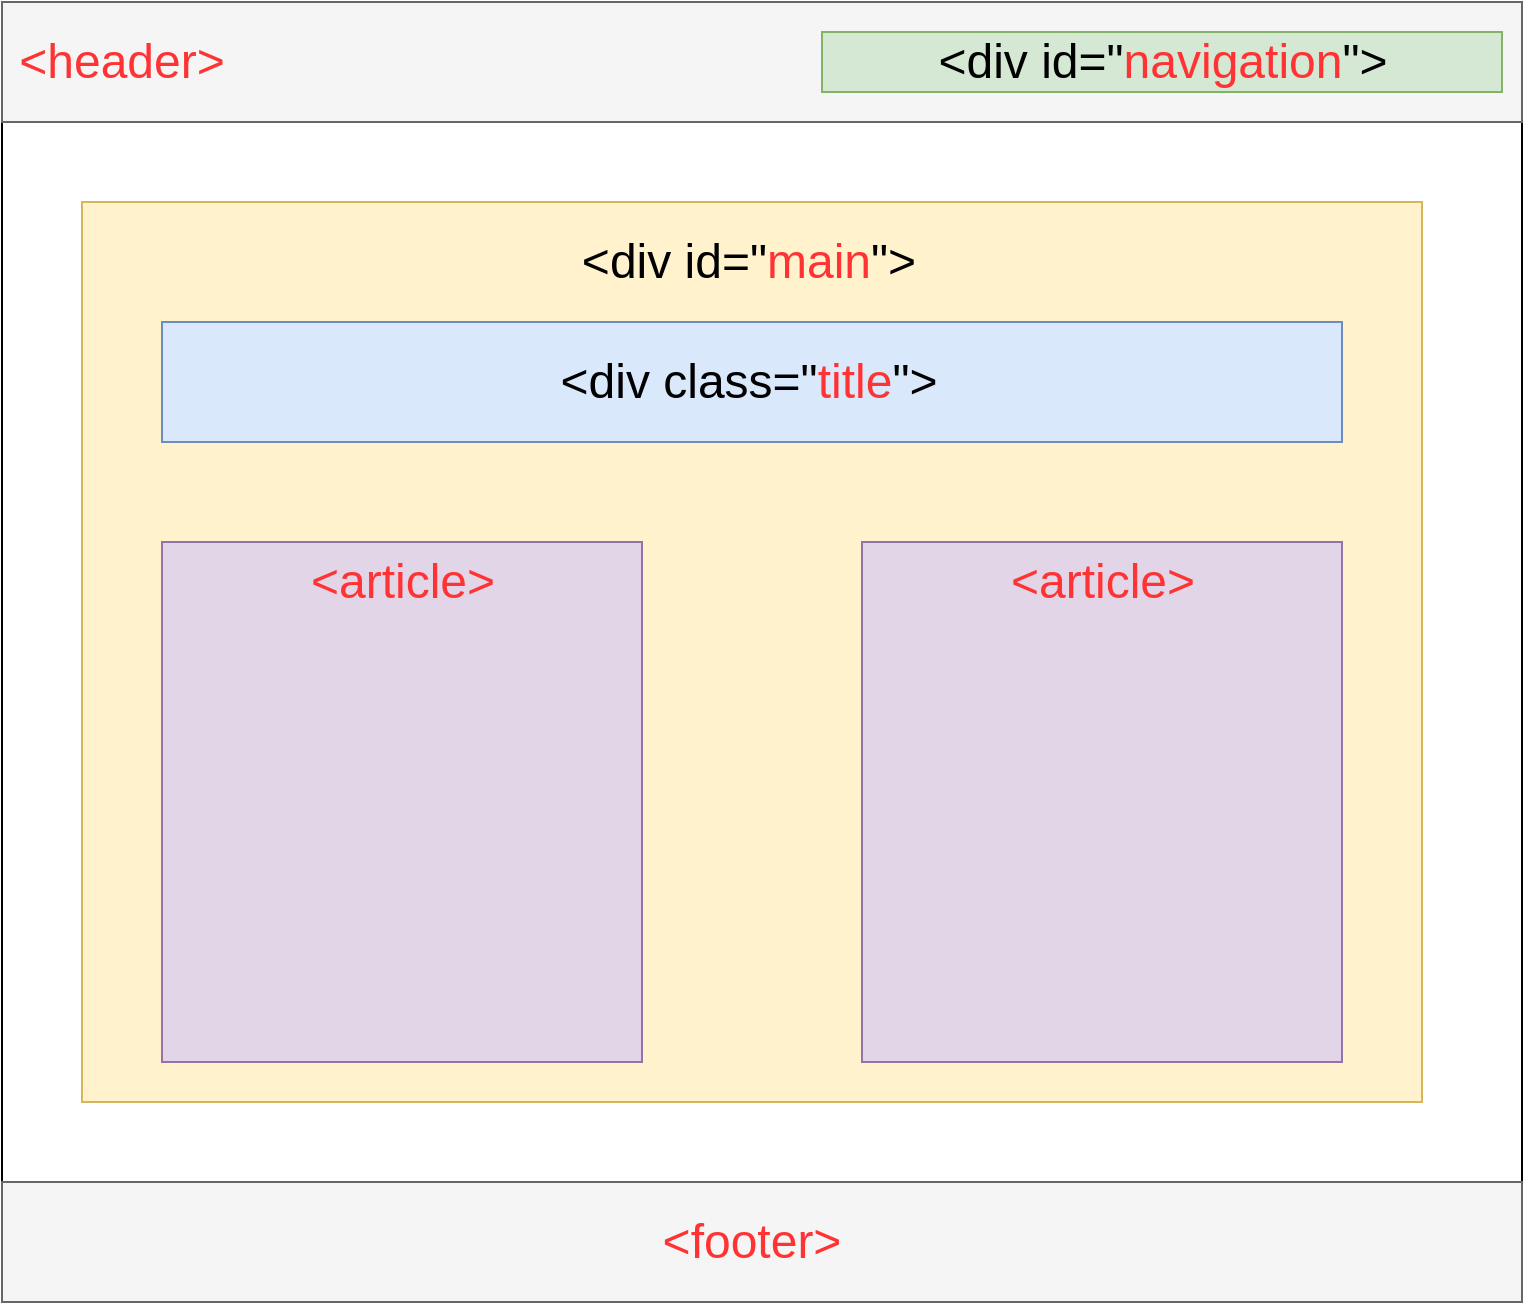 <mxfile version="13.7.7" type="device"><diagram id="ul1uhzcDMkWotM30bKxP" name="Page-1"><mxGraphModel dx="1422" dy="794" grid="1" gridSize="10" guides="1" tooltips="1" connect="1" arrows="1" fold="1" page="1" pageScale="1" pageWidth="827" pageHeight="1169" math="0" shadow="0"><root><mxCell id="0"/><mxCell id="1" parent="0"/><mxCell id="u7bFY3W5vcxjjaQPVIov-1" value="" style="rounded=0;whiteSpace=wrap;html=1;" vertex="1" parent="1"><mxGeometry x="40" y="50" width="760" height="650" as="geometry"/></mxCell><mxCell id="u7bFY3W5vcxjjaQPVIov-2" value="" style="rounded=0;whiteSpace=wrap;html=1;fillColor=#f5f5f5;strokeColor=#666666;fontColor=#333333;" vertex="1" parent="1"><mxGeometry x="40" y="50" width="760" height="60" as="geometry"/></mxCell><mxCell id="u7bFY3W5vcxjjaQPVIov-3" value="&lt;font color=&quot;#ff3333&quot;&gt;&amp;lt;header&amp;gt;&lt;/font&gt;" style="text;html=1;strokeColor=none;fillColor=none;align=center;verticalAlign=middle;whiteSpace=wrap;rounded=0;fontSize=24;" vertex="1" parent="1"><mxGeometry x="80" y="70" width="40" height="20" as="geometry"/></mxCell><mxCell id="u7bFY3W5vcxjjaQPVIov-4" value="" style="rounded=0;whiteSpace=wrap;html=1;fontSize=24;fillColor=#d5e8d4;strokeColor=#82b366;" vertex="1" parent="1"><mxGeometry x="450" y="65" width="340" height="30" as="geometry"/></mxCell><mxCell id="u7bFY3W5vcxjjaQPVIov-5" value="&amp;lt;div id=&quot;&lt;font color=&quot;#ff3333&quot;&gt;navigation&lt;/font&gt;&quot;&amp;gt;" style="text;html=1;strokeColor=none;fillColor=none;align=center;verticalAlign=middle;whiteSpace=wrap;rounded=0;fontSize=24;" vertex="1" parent="1"><mxGeometry x="497.5" y="70" width="245" height="20" as="geometry"/></mxCell><mxCell id="u7bFY3W5vcxjjaQPVIov-6" value="" style="rounded=0;whiteSpace=wrap;html=1;fontSize=24;fillColor=#fff2cc;strokeColor=#d6b656;" vertex="1" parent="1"><mxGeometry x="80" y="150" width="670" height="450" as="geometry"/></mxCell><mxCell id="u7bFY3W5vcxjjaQPVIov-7" value="" style="rounded=0;whiteSpace=wrap;html=1;fillColor=#f5f5f5;strokeColor=#666666;fontColor=#333333;" vertex="1" parent="1"><mxGeometry x="40" y="640" width="760" height="60" as="geometry"/></mxCell><mxCell id="u7bFY3W5vcxjjaQPVIov-8" value="&lt;font color=&quot;#ff3333&quot;&gt;&amp;lt;footer&amp;gt;&lt;/font&gt;" style="text;html=1;strokeColor=none;fillColor=none;align=center;verticalAlign=middle;whiteSpace=wrap;rounded=0;fontSize=24;" vertex="1" parent="1"><mxGeometry x="395" y="660" width="40" height="20" as="geometry"/></mxCell><mxCell id="u7bFY3W5vcxjjaQPVIov-11" value="&amp;lt;div id=&quot;&lt;font color=&quot;#ff3333&quot;&gt;main&lt;/font&gt;&quot;&amp;gt;" style="text;html=1;strokeColor=none;fillColor=none;align=center;verticalAlign=middle;whiteSpace=wrap;rounded=0;fontSize=24;" vertex="1" parent="1"><mxGeometry x="291" y="170" width="245" height="20" as="geometry"/></mxCell><mxCell id="u7bFY3W5vcxjjaQPVIov-12" value="" style="rounded=0;whiteSpace=wrap;html=1;fontSize=24;fillColor=#e1d5e7;strokeColor=#9673a6;" vertex="1" parent="1"><mxGeometry x="120" y="320" width="240" height="260" as="geometry"/></mxCell><mxCell id="u7bFY3W5vcxjjaQPVIov-13" value="" style="rounded=0;whiteSpace=wrap;html=1;fontSize=24;fillColor=#e1d5e7;strokeColor=#9673a6;" vertex="1" parent="1"><mxGeometry x="470" y="320" width="240" height="260" as="geometry"/></mxCell><mxCell id="u7bFY3W5vcxjjaQPVIov-14" value="&lt;font color=&quot;#ff3333&quot;&gt;&amp;lt;article&amp;gt;&lt;/font&gt;" style="text;html=1;strokeColor=none;fillColor=none;align=center;verticalAlign=middle;whiteSpace=wrap;rounded=0;fontSize=24;" vertex="1" parent="1"><mxGeometry x="117.5" y="330" width="245" height="20" as="geometry"/></mxCell><mxCell id="u7bFY3W5vcxjjaQPVIov-15" value="&lt;font color=&quot;#ff3333&quot;&gt;&amp;lt;article&amp;gt;&lt;/font&gt;" style="text;html=1;strokeColor=none;fillColor=none;align=center;verticalAlign=middle;whiteSpace=wrap;rounded=0;fontSize=24;" vertex="1" parent="1"><mxGeometry x="467.5" y="330" width="245" height="20" as="geometry"/></mxCell><mxCell id="u7bFY3W5vcxjjaQPVIov-16" value="" style="rounded=0;whiteSpace=wrap;html=1;fontSize=24;fillColor=#dae8fc;strokeColor=#6c8ebf;" vertex="1" parent="1"><mxGeometry x="120" y="210" width="590" height="60" as="geometry"/></mxCell><mxCell id="u7bFY3W5vcxjjaQPVIov-17" value="&amp;lt;div class=&quot;&lt;font color=&quot;#ff3333&quot;&gt;title&lt;/font&gt;&quot;&amp;gt;" style="text;html=1;strokeColor=none;fillColor=none;align=center;verticalAlign=middle;whiteSpace=wrap;rounded=0;fontSize=24;" vertex="1" parent="1"><mxGeometry x="291" y="230" width="245" height="20" as="geometry"/></mxCell></root></mxGraphModel></diagram></mxfile>